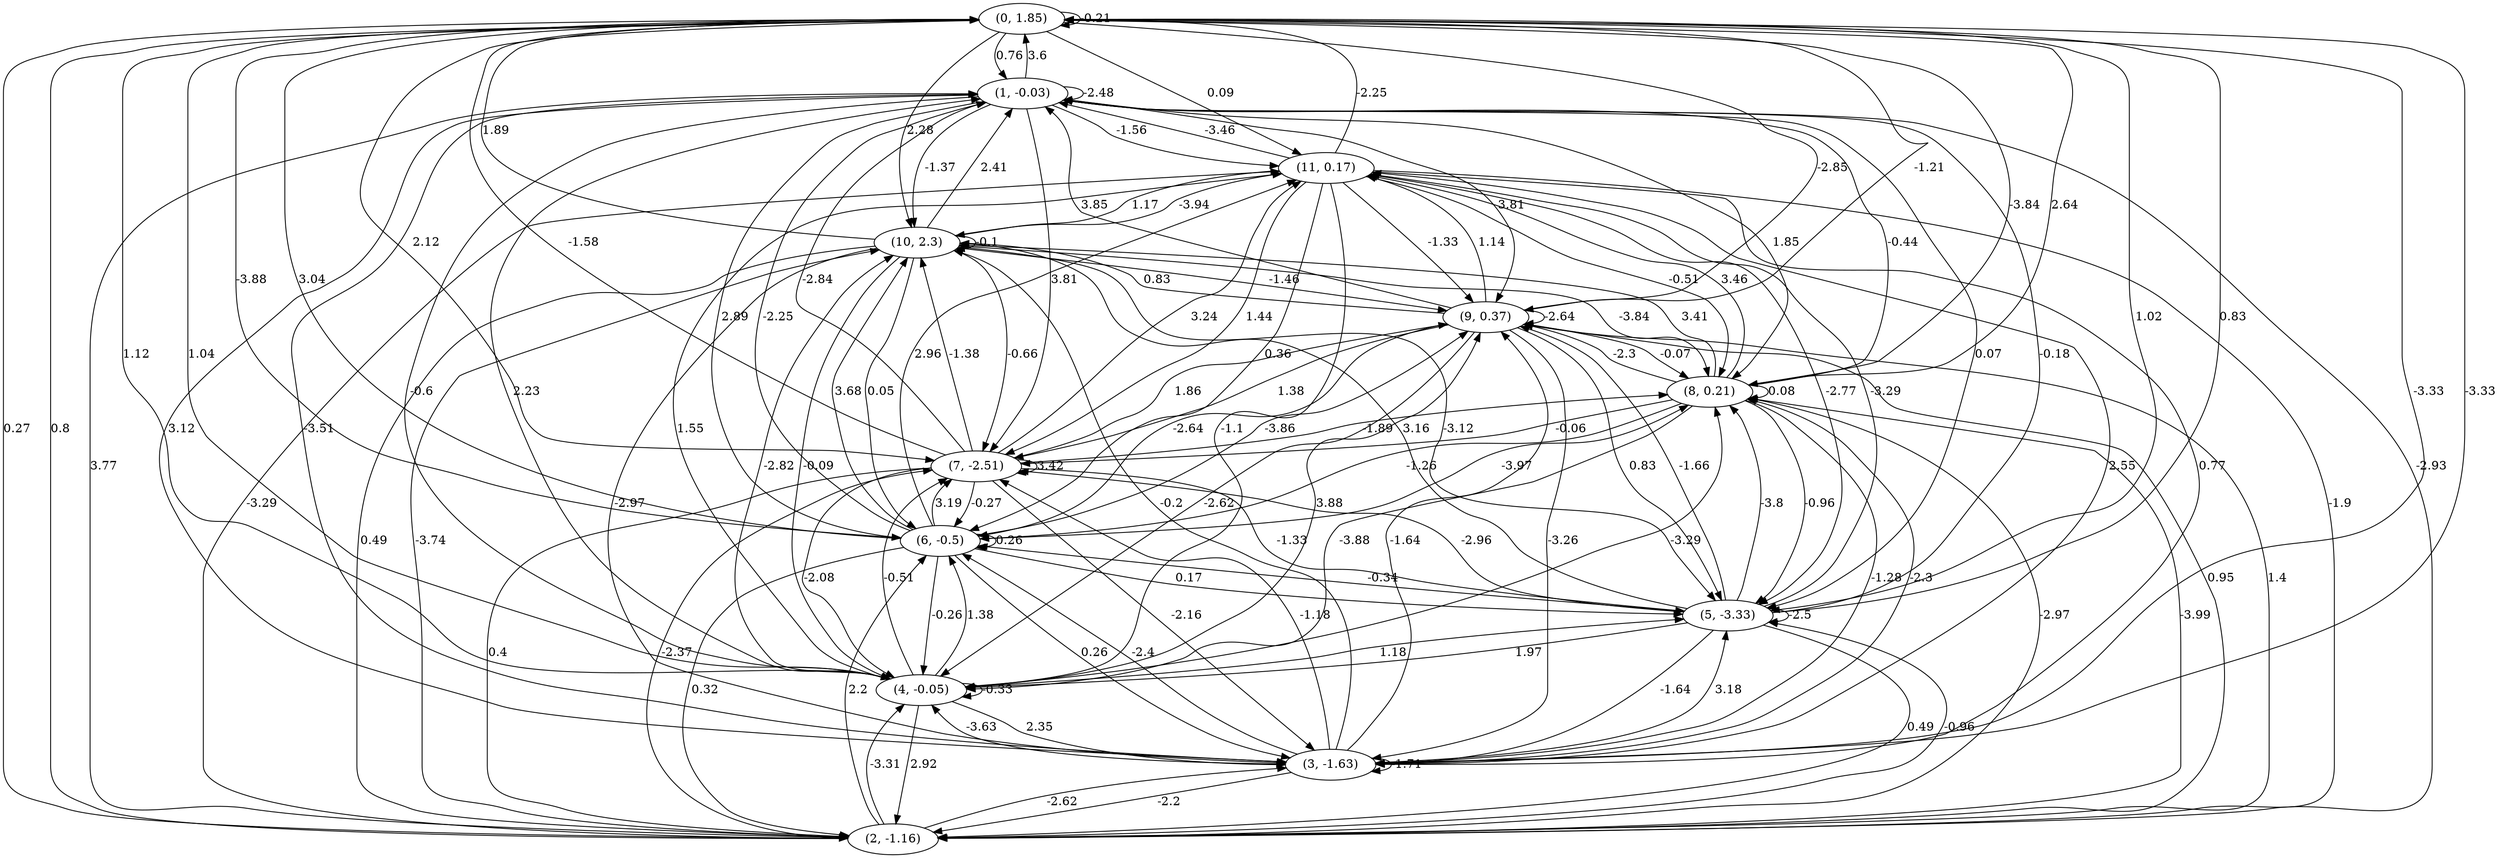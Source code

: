 digraph {
    0 [ label = "(0, 1.85)" ]
    1 [ label = "(1, -0.03)" ]
    2 [ label = "(2, -1.16)" ]
    3 [ label = "(3, -1.63)" ]
    4 [ label = "(4, -0.05)" ]
    5 [ label = "(5, -3.33)" ]
    6 [ label = "(6, -0.5)" ]
    7 [ label = "(7, -2.51)" ]
    8 [ label = "(8, 0.21)" ]
    9 [ label = "(9, 0.37)" ]
    10 [ label = "(10, 2.3)" ]
    11 [ label = "(11, 0.17)" ]
    0 -> 0 [ label = "-0.21" ]
    1 -> 1 [ label = "-2.48" ]
    3 -> 3 [ label = "-1.71" ]
    4 -> 4 [ label = "-0.33" ]
    5 -> 5 [ label = "-2.5" ]
    6 -> 6 [ label = "0.26" ]
    7 -> 7 [ label = "3.42" ]
    8 -> 8 [ label = "0.08" ]
    9 -> 9 [ label = "-2.64" ]
    10 -> 10 [ label = "-0.1" ]
    1 -> 0 [ label = "3.6" ]
    2 -> 0 [ label = "0.8" ]
    3 -> 0 [ label = "-3.33" ]
    4 -> 0 [ label = "1.04" ]
    5 -> 0 [ label = "0.83" ]
    6 -> 0 [ label = "3.04" ]
    7 -> 0 [ label = "-1.58" ]
    8 -> 0 [ label = "2.64" ]
    9 -> 0 [ label = "-1.21" ]
    10 -> 0 [ label = "1.89" ]
    11 -> 0 [ label = "-2.25" ]
    0 -> 1 [ label = "0.76" ]
    2 -> 1 [ label = "3.77" ]
    3 -> 1 [ label = "-3.51" ]
    4 -> 1 [ label = "2.23" ]
    5 -> 1 [ label = "-0.18" ]
    6 -> 1 [ label = "-2.25" ]
    7 -> 1 [ label = "-2.84" ]
    8 -> 1 [ label = "-0.44" ]
    9 -> 1 [ label = "3.85" ]
    10 -> 1 [ label = "2.41" ]
    11 -> 1 [ label = "-3.46" ]
    0 -> 2 [ label = "0.27" ]
    1 -> 2 [ label = "-2.93" ]
    3 -> 2 [ label = "-2.2" ]
    4 -> 2 [ label = "2.92" ]
    5 -> 2 [ label = "0.49" ]
    6 -> 2 [ label = "0.32" ]
    7 -> 2 [ label = "0.4" ]
    8 -> 2 [ label = "-2.97" ]
    9 -> 2 [ label = "0.95" ]
    10 -> 2 [ label = "0.49" ]
    11 -> 2 [ label = "-1.9" ]
    0 -> 3 [ label = "-3.33" ]
    1 -> 3 [ label = "3.12" ]
    2 -> 3 [ label = "-2.62" ]
    4 -> 3 [ label = "2.35" ]
    5 -> 3 [ label = "-1.64" ]
    6 -> 3 [ label = "0.26" ]
    7 -> 3 [ label = "-2.16" ]
    8 -> 3 [ label = "-1.28" ]
    9 -> 3 [ label = "-3.26" ]
    10 -> 3 [ label = "-2.97" ]
    11 -> 3 [ label = "0.77" ]
    0 -> 4 [ label = "1.12" ]
    1 -> 4 [ label = "-0.6" ]
    2 -> 4 [ label = "-3.31" ]
    3 -> 4 [ label = "-3.63" ]
    5 -> 4 [ label = "1.97" ]
    6 -> 4 [ label = "-0.26" ]
    7 -> 4 [ label = "-2.08" ]
    8 -> 4 [ label = "-3.88" ]
    9 -> 4 [ label = "-2.62" ]
    10 -> 4 [ label = "-0.09" ]
    11 -> 4 [ label = "-1.1" ]
    0 -> 5 [ label = "1.02" ]
    1 -> 5 [ label = "0.07" ]
    2 -> 5 [ label = "-0.96" ]
    3 -> 5 [ label = "3.18" ]
    4 -> 5 [ label = "1.18" ]
    6 -> 5 [ label = "0.17" ]
    7 -> 5 [ label = "-1.33" ]
    8 -> 5 [ label = "-0.96" ]
    9 -> 5 [ label = "0.83" ]
    10 -> 5 [ label = "-3.12" ]
    11 -> 5 [ label = "-2.77" ]
    0 -> 6 [ label = "-3.88" ]
    1 -> 6 [ label = "2.89" ]
    2 -> 6 [ label = "2.2" ]
    3 -> 6 [ label = "-2.4" ]
    4 -> 6 [ label = "1.38" ]
    5 -> 6 [ label = "-0.34" ]
    7 -> 6 [ label = "-0.27" ]
    8 -> 6 [ label = "-1.26" ]
    9 -> 6 [ label = "-2.64" ]
    10 -> 6 [ label = "0.05" ]
    11 -> 6 [ label = "0.36" ]
    0 -> 7 [ label = "2.12" ]
    1 -> 7 [ label = "3.81" ]
    2 -> 7 [ label = "-2.37" ]
    3 -> 7 [ label = "-1.18" ]
    4 -> 7 [ label = "-0.51" ]
    5 -> 7 [ label = "-2.96" ]
    6 -> 7 [ label = "3.19" ]
    8 -> 7 [ label = "-0.06" ]
    9 -> 7 [ label = "1.38" ]
    10 -> 7 [ label = "-0.66" ]
    11 -> 7 [ label = "1.44" ]
    0 -> 8 [ label = "-3.84" ]
    1 -> 8 [ label = "1.85" ]
    2 -> 8 [ label = "-3.99" ]
    3 -> 8 [ label = "-2.3" ]
    4 -> 8 [ label = "-3.29" ]
    5 -> 8 [ label = "-3.8" ]
    6 -> 8 [ label = "-3.97" ]
    7 -> 8 [ label = "-1.89" ]
    9 -> 8 [ label = "-0.07" ]
    10 -> 8 [ label = "-3.84" ]
    11 -> 8 [ label = "-0.51" ]
    0 -> 9 [ label = "-2.85" ]
    1 -> 9 [ label = "3.81" ]
    2 -> 9 [ label = "1.4" ]
    3 -> 9 [ label = "-1.64" ]
    4 -> 9 [ label = "3.88" ]
    5 -> 9 [ label = "-1.66" ]
    6 -> 9 [ label = "-3.86" ]
    7 -> 9 [ label = "1.86" ]
    8 -> 9 [ label = "-2.3" ]
    10 -> 9 [ label = "-1.46" ]
    11 -> 9 [ label = "-1.33" ]
    0 -> 10 [ label = "2.28" ]
    1 -> 10 [ label = "-1.37" ]
    2 -> 10 [ label = "-3.74" ]
    3 -> 10 [ label = "-0.2" ]
    4 -> 10 [ label = "-2.82" ]
    5 -> 10 [ label = "3.16" ]
    6 -> 10 [ label = "3.68" ]
    7 -> 10 [ label = "-1.38" ]
    8 -> 10 [ label = "3.41" ]
    9 -> 10 [ label = "0.83" ]
    11 -> 10 [ label = "1.17" ]
    0 -> 11 [ label = "0.09" ]
    1 -> 11 [ label = "-1.56" ]
    2 -> 11 [ label = "-3.29" ]
    3 -> 11 [ label = "2.55" ]
    4 -> 11 [ label = "1.55" ]
    5 -> 11 [ label = "-3.29" ]
    6 -> 11 [ label = "2.96" ]
    7 -> 11 [ label = "3.24" ]
    8 -> 11 [ label = "3.46" ]
    9 -> 11 [ label = "1.14" ]
    10 -> 11 [ label = "-3.94" ]
}


